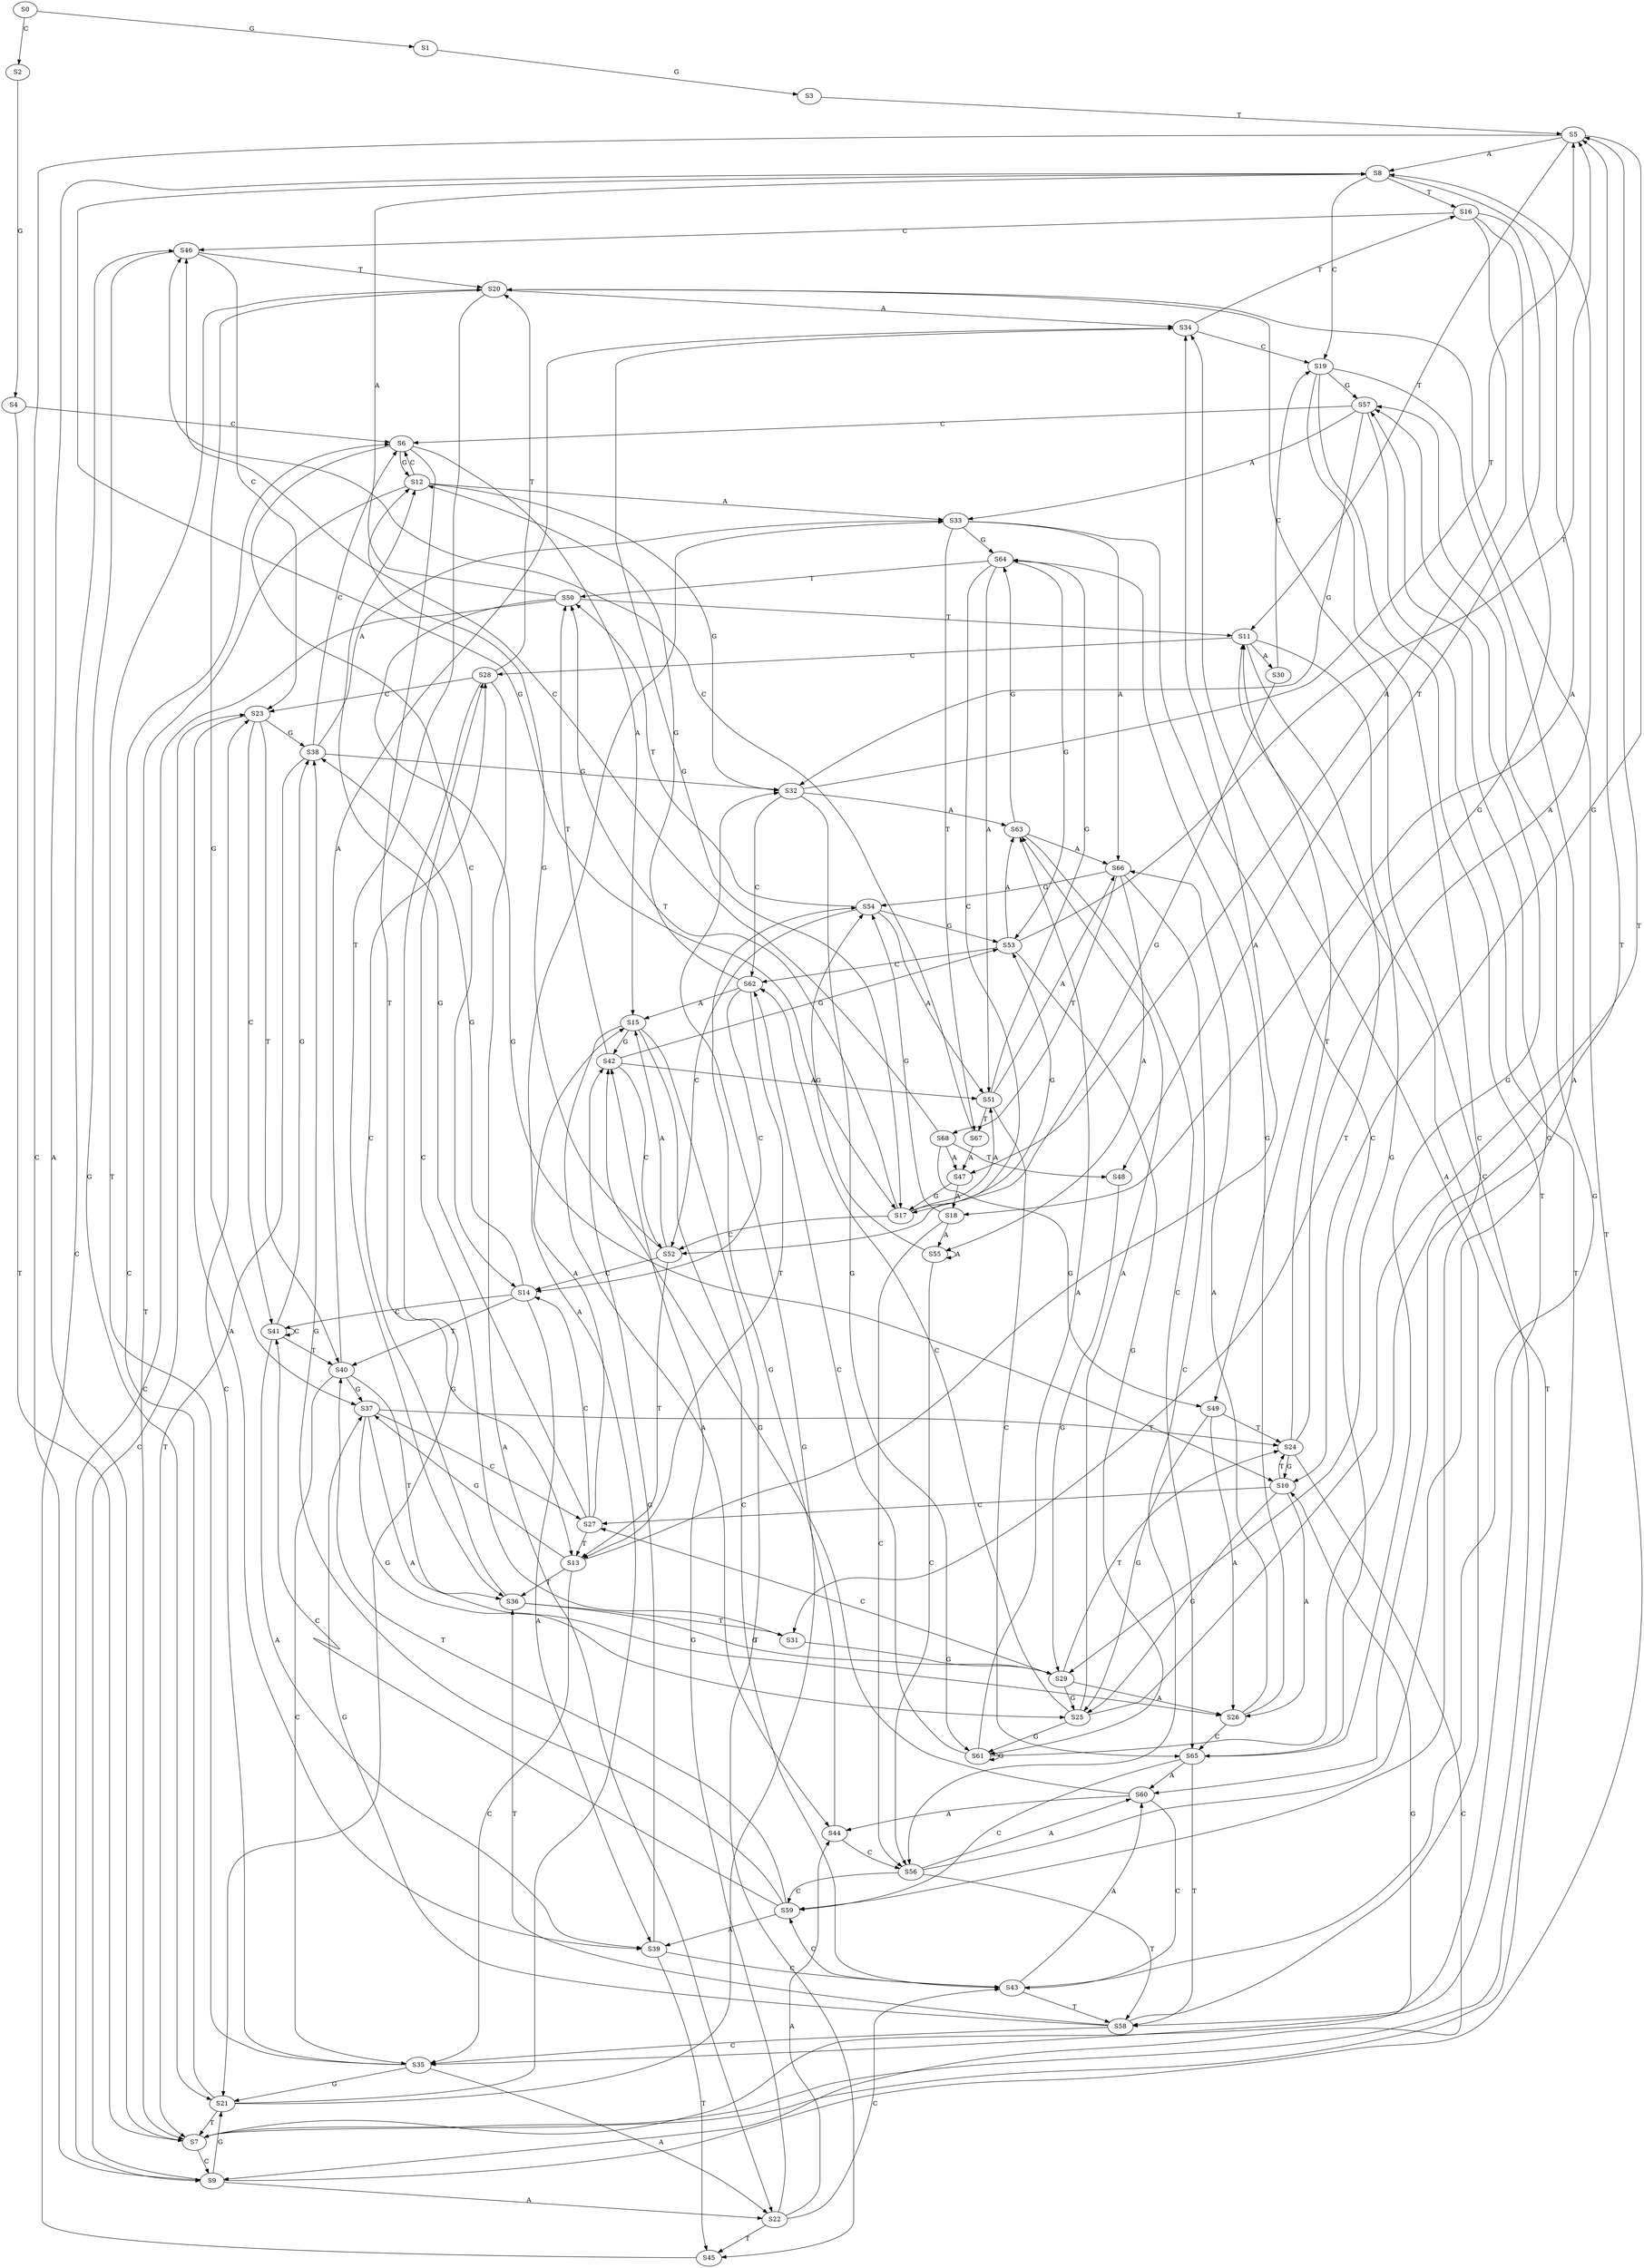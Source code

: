 strict digraph  {
	S0 -> S1 [ label = G ];
	S0 -> S2 [ label = C ];
	S1 -> S3 [ label = G ];
	S2 -> S4 [ label = G ];
	S3 -> S5 [ label = T ];
	S4 -> S6 [ label = C ];
	S4 -> S7 [ label = T ];
	S5 -> S8 [ label = A ];
	S5 -> S9 [ label = C ];
	S5 -> S10 [ label = G ];
	S5 -> S11 [ label = T ];
	S6 -> S12 [ label = G ];
	S6 -> S13 [ label = T ];
	S6 -> S14 [ label = C ];
	S6 -> S15 [ label = A ];
	S7 -> S9 [ label = C ];
	S7 -> S8 [ label = A ];
	S7 -> S10 [ label = G ];
	S7 -> S11 [ label = T ];
	S8 -> S16 [ label = T ];
	S8 -> S17 [ label = G ];
	S8 -> S18 [ label = A ];
	S8 -> S19 [ label = C ];
	S9 -> S20 [ label = T ];
	S9 -> S21 [ label = G ];
	S9 -> S22 [ label = A ];
	S9 -> S23 [ label = C ];
	S10 -> S24 [ label = T ];
	S10 -> S25 [ label = G ];
	S10 -> S26 [ label = A ];
	S10 -> S27 [ label = C ];
	S11 -> S28 [ label = C ];
	S11 -> S29 [ label = G ];
	S11 -> S30 [ label = A ];
	S11 -> S31 [ label = T ];
	S12 -> S32 [ label = G ];
	S12 -> S33 [ label = A ];
	S12 -> S7 [ label = T ];
	S12 -> S6 [ label = C ];
	S13 -> S34 [ label = A ];
	S13 -> S35 [ label = C ];
	S13 -> S36 [ label = T ];
	S13 -> S37 [ label = G ];
	S14 -> S38 [ label = G ];
	S14 -> S39 [ label = A ];
	S14 -> S40 [ label = T ];
	S14 -> S41 [ label = C ];
	S15 -> S42 [ label = G ];
	S15 -> S43 [ label = C ];
	S15 -> S44 [ label = A ];
	S15 -> S45 [ label = T ];
	S16 -> S46 [ label = C ];
	S16 -> S47 [ label = A ];
	S16 -> S48 [ label = T ];
	S16 -> S49 [ label = G ];
	S17 -> S50 [ label = T ];
	S17 -> S51 [ label = A ];
	S17 -> S52 [ label = C ];
	S17 -> S53 [ label = G ];
	S18 -> S54 [ label = G ];
	S18 -> S55 [ label = A ];
	S18 -> S56 [ label = C ];
	S19 -> S57 [ label = G ];
	S19 -> S58 [ label = T ];
	S19 -> S59 [ label = C ];
	S19 -> S60 [ label = A ];
	S20 -> S37 [ label = G ];
	S20 -> S35 [ label = C ];
	S20 -> S34 [ label = A ];
	S20 -> S36 [ label = T ];
	S21 -> S32 [ label = G ];
	S21 -> S7 [ label = T ];
	S21 -> S6 [ label = C ];
	S21 -> S33 [ label = A ];
	S22 -> S45 [ label = T ];
	S22 -> S43 [ label = C ];
	S22 -> S44 [ label = A ];
	S22 -> S42 [ label = G ];
	S23 -> S41 [ label = C ];
	S23 -> S39 [ label = A ];
	S23 -> S40 [ label = T ];
	S23 -> S38 [ label = G ];
	S24 -> S9 [ label = C ];
	S24 -> S11 [ label = T ];
	S24 -> S10 [ label = G ];
	S24 -> S8 [ label = A ];
	S25 -> S61 [ label = G ];
	S25 -> S62 [ label = C ];
	S25 -> S63 [ label = A ];
	S25 -> S5 [ label = T ];
	S26 -> S64 [ label = G ];
	S26 -> S65 [ label = C ];
	S26 -> S66 [ label = A ];
	S27 -> S14 [ label = C ];
	S27 -> S12 [ label = G ];
	S27 -> S13 [ label = T ];
	S27 -> S15 [ label = A ];
	S28 -> S22 [ label = A ];
	S28 -> S23 [ label = C ];
	S28 -> S21 [ label = G ];
	S28 -> S20 [ label = T ];
	S29 -> S25 [ label = G ];
	S29 -> S27 [ label = C ];
	S29 -> S24 [ label = T ];
	S29 -> S26 [ label = A ];
	S30 -> S19 [ label = C ];
	S30 -> S17 [ label = G ];
	S31 -> S29 [ label = G ];
	S31 -> S28 [ label = C ];
	S32 -> S63 [ label = A ];
	S32 -> S61 [ label = G ];
	S32 -> S62 [ label = C ];
	S32 -> S5 [ label = T ];
	S33 -> S66 [ label = A ];
	S33 -> S65 [ label = C ];
	S33 -> S64 [ label = G ];
	S33 -> S67 [ label = T ];
	S34 -> S17 [ label = G ];
	S34 -> S16 [ label = T ];
	S34 -> S19 [ label = C ];
	S35 -> S20 [ label = T ];
	S35 -> S21 [ label = G ];
	S35 -> S23 [ label = C ];
	S35 -> S22 [ label = A ];
	S36 -> S28 [ label = C ];
	S36 -> S31 [ label = T ];
	S36 -> S29 [ label = G ];
	S37 -> S26 [ label = A ];
	S37 -> S27 [ label = C ];
	S37 -> S25 [ label = G ];
	S37 -> S24 [ label = T ];
	S38 -> S33 [ label = A ];
	S38 -> S32 [ label = G ];
	S38 -> S7 [ label = T ];
	S38 -> S6 [ label = C ];
	S39 -> S42 [ label = G ];
	S39 -> S45 [ label = T ];
	S39 -> S43 [ label = C ];
	S40 -> S37 [ label = G ];
	S40 -> S35 [ label = C ];
	S40 -> S36 [ label = T ];
	S40 -> S34 [ label = A ];
	S41 -> S38 [ label = G ];
	S41 -> S41 [ label = C ];
	S41 -> S39 [ label = A ];
	S41 -> S40 [ label = T ];
	S42 -> S53 [ label = G ];
	S42 -> S50 [ label = T ];
	S42 -> S51 [ label = A ];
	S42 -> S52 [ label = C ];
	S43 -> S58 [ label = T ];
	S43 -> S57 [ label = G ];
	S43 -> S60 [ label = A ];
	S43 -> S59 [ label = C ];
	S44 -> S54 [ label = G ];
	S44 -> S56 [ label = C ];
	S45 -> S46 [ label = C ];
	S46 -> S23 [ label = C ];
	S46 -> S21 [ label = G ];
	S46 -> S20 [ label = T ];
	S47 -> S17 [ label = G ];
	S47 -> S18 [ label = A ];
	S48 -> S29 [ label = G ];
	S49 -> S25 [ label = G ];
	S49 -> S26 [ label = A ];
	S49 -> S24 [ label = T ];
	S50 -> S8 [ label = A ];
	S50 -> S9 [ label = C ];
	S50 -> S10 [ label = G ];
	S50 -> S11 [ label = T ];
	S51 -> S66 [ label = A ];
	S51 -> S65 [ label = C ];
	S51 -> S67 [ label = T ];
	S51 -> S64 [ label = G ];
	S52 -> S14 [ label = C ];
	S52 -> S15 [ label = A ];
	S52 -> S12 [ label = G ];
	S52 -> S13 [ label = T ];
	S53 -> S63 [ label = A ];
	S53 -> S61 [ label = G ];
	S53 -> S5 [ label = T ];
	S53 -> S62 [ label = C ];
	S54 -> S50 [ label = T ];
	S54 -> S51 [ label = A ];
	S54 -> S52 [ label = C ];
	S54 -> S53 [ label = G ];
	S55 -> S54 [ label = G ];
	S55 -> S56 [ label = C ];
	S55 -> S55 [ label = A ];
	S56 -> S60 [ label = A ];
	S56 -> S59 [ label = C ];
	S56 -> S57 [ label = G ];
	S56 -> S58 [ label = T ];
	S57 -> S32 [ label = G ];
	S57 -> S33 [ label = A ];
	S57 -> S7 [ label = T ];
	S57 -> S6 [ label = C ];
	S58 -> S34 [ label = A ];
	S58 -> S35 [ label = C ];
	S58 -> S36 [ label = T ];
	S58 -> S37 [ label = G ];
	S59 -> S41 [ label = C ];
	S59 -> S39 [ label = A ];
	S59 -> S40 [ label = T ];
	S59 -> S38 [ label = G ];
	S60 -> S42 [ label = G ];
	S60 -> S43 [ label = C ];
	S60 -> S44 [ label = A ];
	S61 -> S5 [ label = T ];
	S61 -> S62 [ label = C ];
	S61 -> S61 [ label = G ];
	S61 -> S63 [ label = A ];
	S62 -> S13 [ label = T ];
	S62 -> S14 [ label = C ];
	S62 -> S15 [ label = A ];
	S62 -> S12 [ label = G ];
	S63 -> S66 [ label = A ];
	S63 -> S64 [ label = G ];
	S63 -> S65 [ label = C ];
	S64 -> S50 [ label = T ];
	S64 -> S53 [ label = G ];
	S64 -> S51 [ label = A ];
	S64 -> S52 [ label = C ];
	S65 -> S58 [ label = T ];
	S65 -> S57 [ label = G ];
	S65 -> S59 [ label = C ];
	S65 -> S60 [ label = A ];
	S66 -> S68 [ label = T ];
	S66 -> S56 [ label = C ];
	S66 -> S55 [ label = A ];
	S66 -> S54 [ label = G ];
	S67 -> S47 [ label = A ];
	S67 -> S46 [ label = C ];
	S68 -> S47 [ label = A ];
	S68 -> S46 [ label = C ];
	S68 -> S49 [ label = G ];
	S68 -> S48 [ label = T ];
}
